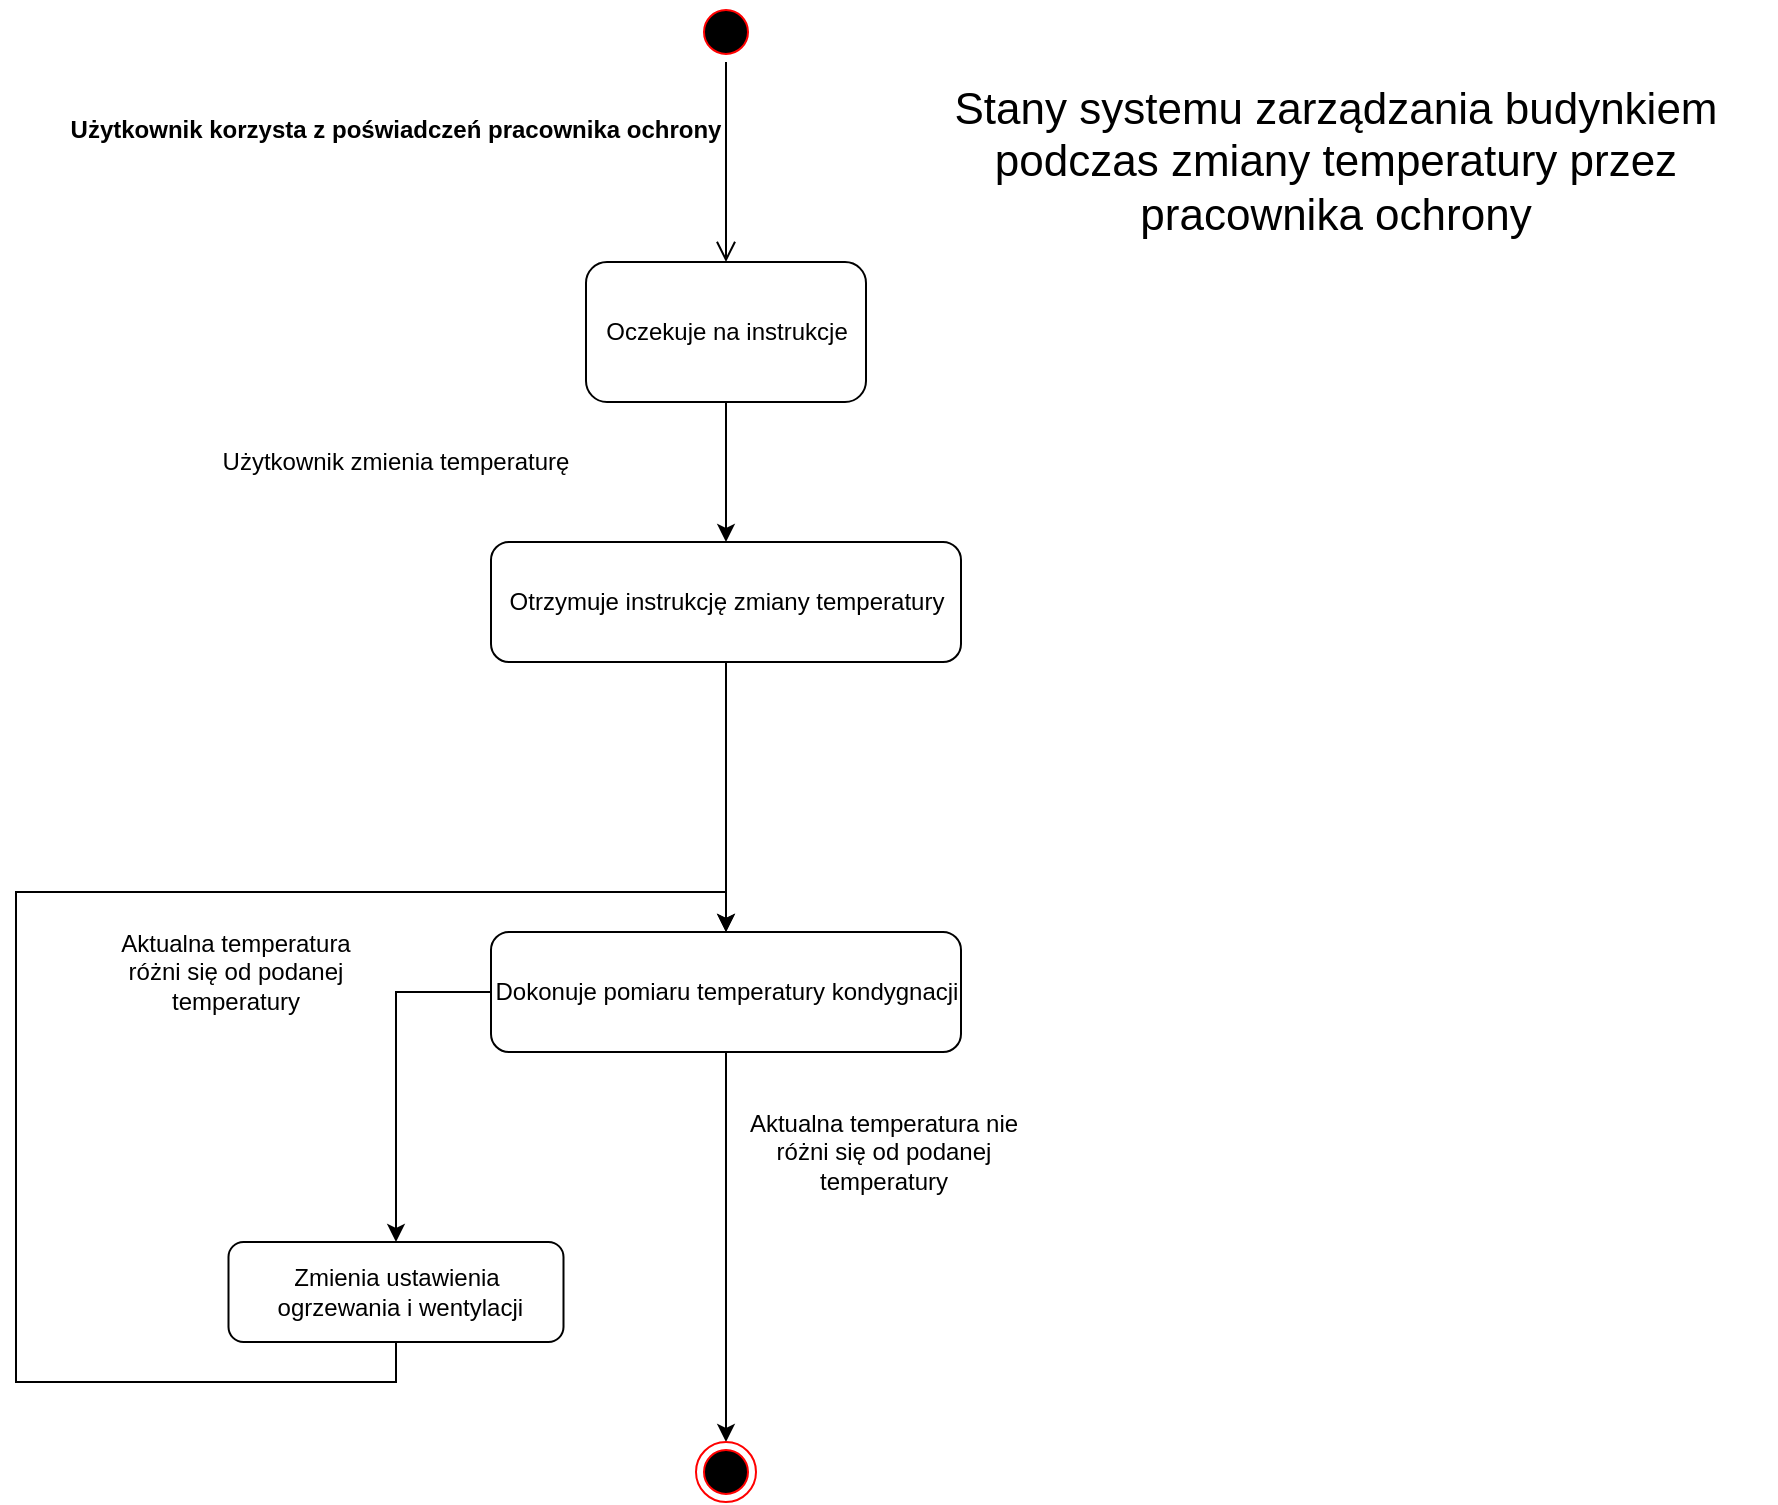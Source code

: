 <mxfile version="20.7.4" type="device"><diagram id="xsiaE2GaAaolCxNTTxiy" name="Strona-1"><mxGraphModel dx="1863" dy="606" grid="1" gridSize="10" guides="1" tooltips="1" connect="1" arrows="1" fold="1" page="1" pageScale="1" pageWidth="827" pageHeight="1169" math="0" shadow="0"><root><mxCell id="0"/><mxCell id="1" parent="0"/><mxCell id="vVDc3-_IFAOjbOsEnimF-10" style="edgeStyle=orthogonalEdgeStyle;rounded=0;orthogonalLoop=1;jettySize=auto;html=1;exitX=0.5;exitY=1;exitDx=0;exitDy=0;entryX=0.5;entryY=0;entryDx=0;entryDy=0;" parent="1" source="vVDc3-_IFAOjbOsEnimF-1" target="vVDc3-_IFAOjbOsEnimF-9" edge="1"><mxGeometry relative="1" as="geometry"/></mxCell><mxCell id="vVDc3-_IFAOjbOsEnimF-1" value="Oczekuje na instrukcje" style="html=1;rounded=1;" parent="1" vertex="1"><mxGeometry x="195" y="150" width="140" height="70" as="geometry"/></mxCell><mxCell id="iZ1UEW25wp32Rd7E_Ni0-3" style="edgeStyle=orthogonalEdgeStyle;rounded=0;orthogonalLoop=1;jettySize=auto;html=1;exitX=0;exitY=0.5;exitDx=0;exitDy=0;entryX=0.5;entryY=0;entryDx=0;entryDy=0;" parent="1" source="iZ1UEW25wp32Rd7E_Ni0-8" target="iZ1UEW25wp32Rd7E_Ni0-1" edge="1"><mxGeometry relative="1" as="geometry"><mxPoint x="225" y="570" as="sourcePoint"/></mxGeometry></mxCell><mxCell id="iZ1UEW25wp32Rd7E_Ni0-4" style="edgeStyle=orthogonalEdgeStyle;rounded=0;orthogonalLoop=1;jettySize=auto;html=1;exitX=0.5;exitY=1;exitDx=0;exitDy=0;entryX=0.5;entryY=0;entryDx=0;entryDy=0;" parent="1" source="iZ1UEW25wp32Rd7E_Ni0-8" target="vVDc3-_IFAOjbOsEnimF-6" edge="1"><mxGeometry relative="1" as="geometry"><mxPoint x="305" y="570" as="sourcePoint"/><mxPoint x="414" y="615" as="targetPoint"/></mxGeometry></mxCell><mxCell id="vVDc3-_IFAOjbOsEnimF-3" value="" style="ellipse;html=1;shape=startState;fillColor=#000000;strokeColor=#ff0000;" parent="1" vertex="1"><mxGeometry x="250" y="20" width="30" height="30" as="geometry"/></mxCell><mxCell id="vVDc3-_IFAOjbOsEnimF-4" value="" style="edgeStyle=orthogonalEdgeStyle;html=1;verticalAlign=bottom;endArrow=open;endSize=8;strokeColor=#000000;rounded=0;entryX=0.5;entryY=0;entryDx=0;entryDy=0;" parent="1" source="vVDc3-_IFAOjbOsEnimF-3" target="vVDc3-_IFAOjbOsEnimF-1" edge="1"><mxGeometry relative="1" as="geometry"><mxPoint x="265" y="130" as="targetPoint"/></mxGeometry></mxCell><mxCell id="vVDc3-_IFAOjbOsEnimF-5" value="Użytkownik korzysta z poświadczeń pracownika ochrony" style="text;align=center;fontStyle=1;verticalAlign=middle;spacingLeft=3;spacingRight=3;strokeColor=none;rotatable=0;points=[[0,0.5],[1,0.5]];portConstraint=eastwest;rounded=1;" parent="1" vertex="1"><mxGeometry x="60" y="70" width="80" height="26" as="geometry"/></mxCell><mxCell id="vVDc3-_IFAOjbOsEnimF-6" value="" style="ellipse;html=1;shape=endState;fillColor=#000000;strokeColor=#ff0000;" parent="1" vertex="1"><mxGeometry x="250" y="740" width="30" height="30" as="geometry"/></mxCell><mxCell id="iZ1UEW25wp32Rd7E_Ni0-9" style="edgeStyle=orthogonalEdgeStyle;rounded=0;orthogonalLoop=1;jettySize=auto;html=1;exitX=0.5;exitY=1;exitDx=0;exitDy=0;entryX=0.5;entryY=0;entryDx=0;entryDy=0;fontSize=22;" parent="1" source="vVDc3-_IFAOjbOsEnimF-9" target="iZ1UEW25wp32Rd7E_Ni0-8" edge="1"><mxGeometry relative="1" as="geometry"/></mxCell><mxCell id="vVDc3-_IFAOjbOsEnimF-9" value="Otrzymuje instrukcję zmiany temperatury" style="html=1;rounded=1;" parent="1" vertex="1"><mxGeometry x="147.5" y="290" width="235" height="60" as="geometry"/></mxCell><mxCell id="vVDc3-_IFAOjbOsEnimF-11" value="Użytkownik zmienia temperaturę" style="text;html=1;strokeColor=none;fillColor=none;align=center;verticalAlign=middle;whiteSpace=wrap;rounded=0;" parent="1" vertex="1"><mxGeometry x="-5" y="240" width="210" height="20" as="geometry"/></mxCell><mxCell id="iZ1UEW25wp32Rd7E_Ni0-10" style="edgeStyle=orthogonalEdgeStyle;rounded=0;orthogonalLoop=1;jettySize=auto;html=1;exitX=0.5;exitY=1;exitDx=0;exitDy=0;entryX=0.5;entryY=0;entryDx=0;entryDy=0;fontSize=22;" parent="1" source="iZ1UEW25wp32Rd7E_Ni0-1" target="iZ1UEW25wp32Rd7E_Ni0-8" edge="1"><mxGeometry relative="1" as="geometry"><Array as="points"><mxPoint x="100" y="710"/><mxPoint x="-90" y="710"/><mxPoint x="-90" y="465"/><mxPoint x="265" y="465"/></Array></mxGeometry></mxCell><mxCell id="iZ1UEW25wp32Rd7E_Ni0-1" value="Zmienia ustawienia&lt;br&gt;&amp;nbsp;ogrzewania i wentylacji" style="html=1;rounded=1;" parent="1" vertex="1"><mxGeometry x="16.25" y="640" width="167.5" height="50" as="geometry"/></mxCell><mxCell id="iZ1UEW25wp32Rd7E_Ni0-5" value="Aktualna temperatura różni się od podanej temperatury" style="text;html=1;strokeColor=none;fillColor=none;align=center;verticalAlign=middle;whiteSpace=wrap;rounded=0;" parent="1" vertex="1"><mxGeometry x="-50" y="480" width="140" height="50" as="geometry"/></mxCell><mxCell id="iZ1UEW25wp32Rd7E_Ni0-6" value="Aktualna temperatura nie różni się od podanej temperatury" style="text;html=1;strokeColor=none;fillColor=none;align=center;verticalAlign=middle;whiteSpace=wrap;rounded=0;" parent="1" vertex="1"><mxGeometry x="274" y="580" width="140" height="30" as="geometry"/></mxCell><mxCell id="iZ1UEW25wp32Rd7E_Ni0-7" value="Stany systemu zarządzania budynkiem podczas zmiany temperatury przez pracownika ochrony" style="text;html=1;strokeColor=none;fillColor=none;align=center;verticalAlign=middle;whiteSpace=wrap;rounded=0;fontSize=22;" parent="1" vertex="1"><mxGeometry x="350" y="70" width="440" height="60" as="geometry"/></mxCell><mxCell id="iZ1UEW25wp32Rd7E_Ni0-8" value="Dokonuje pomiaru temperatury kondygnacji" style="html=1;rounded=1;" parent="1" vertex="1"><mxGeometry x="147.5" y="485" width="235" height="60" as="geometry"/></mxCell></root></mxGraphModel></diagram></mxfile>